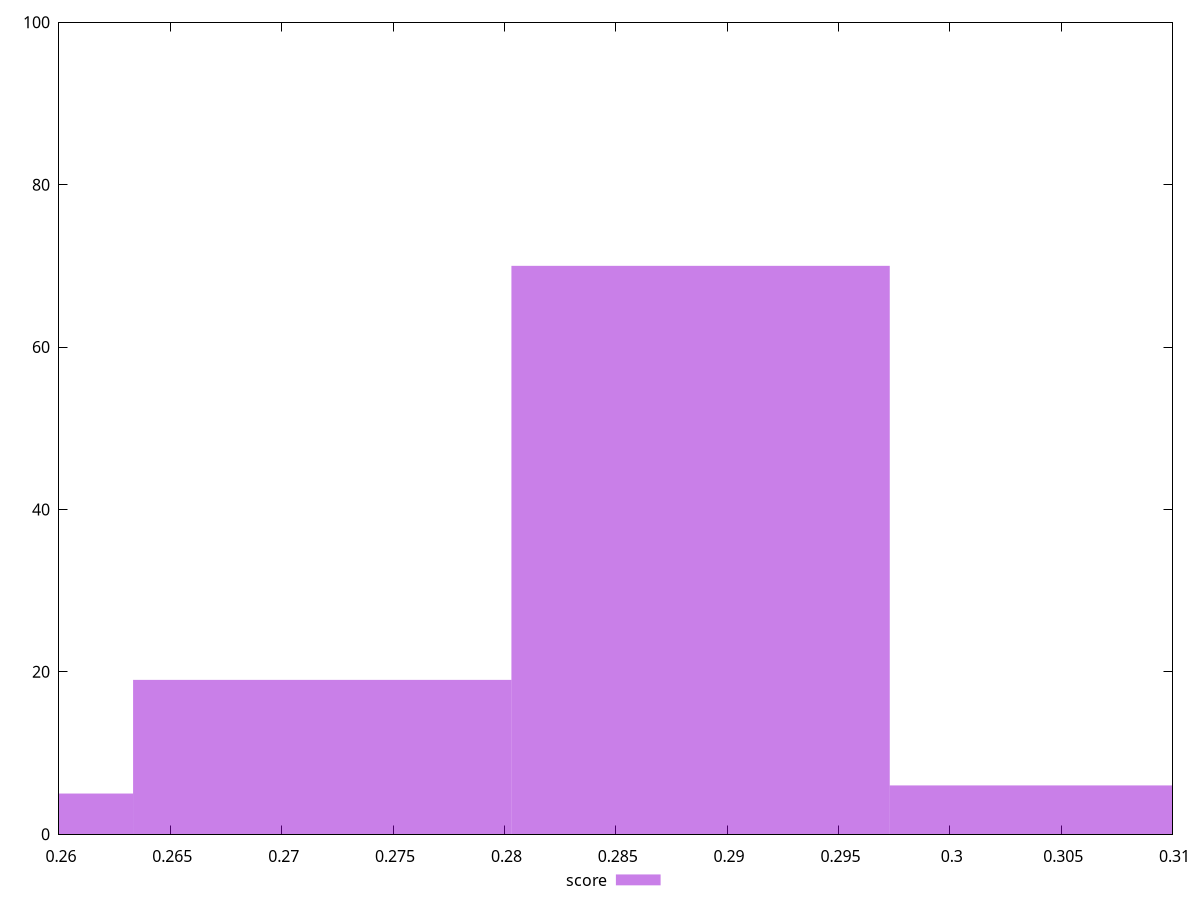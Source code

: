 reset

$score <<EOF
0.3057983896448479 6
0.28880959022013414 70
0.2548319913707066 5
0.2718207907954204 19
EOF

set key outside below
set boxwidth 0.016988799424713773
set xrange [0.26:0.31]
set yrange [0:100]
set trange [0:100]
set style fill transparent solid 0.5 noborder
set terminal svg size 640, 490 enhanced background rgb 'white'
set output "report_00019_2021-02-10T18-14-37.922Z//uses-text-compression/samples/pages+cached+noadtech+nomedia/score/histogram.svg"

plot $score title "score" with boxes

reset
